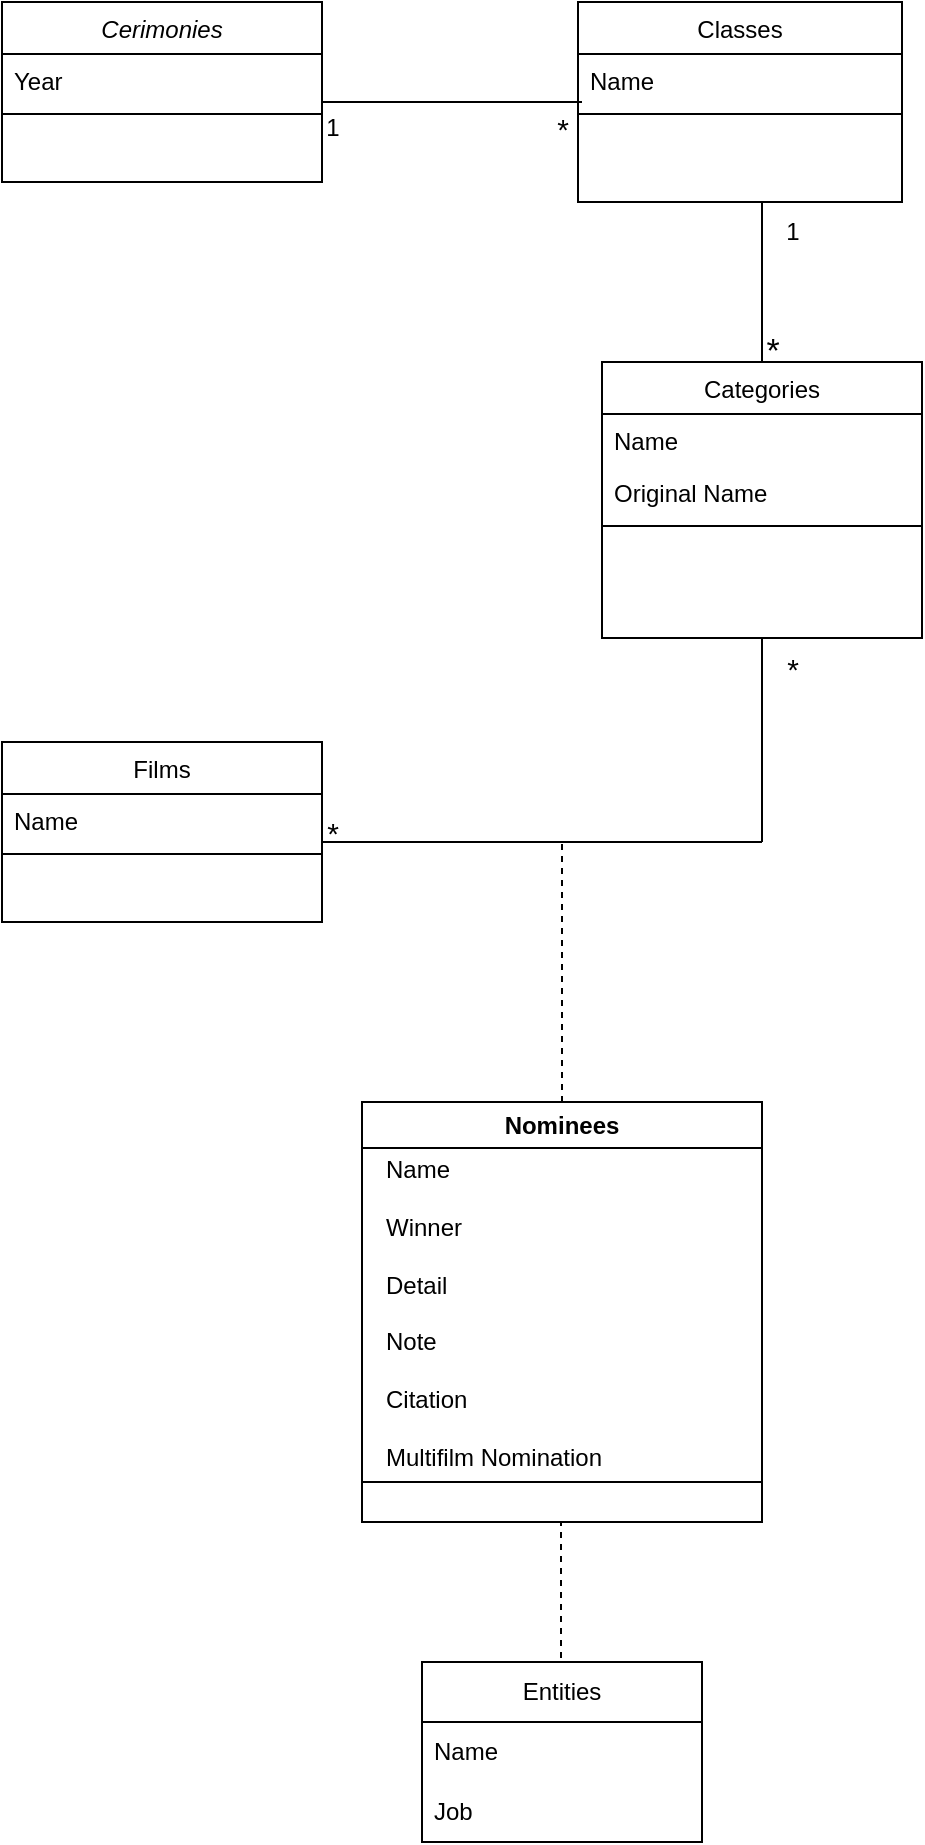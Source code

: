 <mxfile version="24.9.0">
  <diagram id="C5RBs43oDa-KdzZeNtuy" name="Page-1">
    <mxGraphModel dx="1167" dy="580" grid="1" gridSize="10" guides="1" tooltips="1" connect="1" arrows="1" fold="1" page="1" pageScale="1" pageWidth="827" pageHeight="1169" math="0" shadow="0">
      <root>
        <mxCell id="WIyWlLk6GJQsqaUBKTNV-0" />
        <mxCell id="WIyWlLk6GJQsqaUBKTNV-1" parent="WIyWlLk6GJQsqaUBKTNV-0" />
        <mxCell id="zkfFHV4jXpPFQw0GAbJ--0" value="Cerimonies" style="swimlane;fontStyle=2;align=center;verticalAlign=top;childLayout=stackLayout;horizontal=1;startSize=26;horizontalStack=0;resizeParent=1;resizeLast=0;collapsible=1;marginBottom=0;rounded=0;shadow=0;strokeWidth=1;" parent="WIyWlLk6GJQsqaUBKTNV-1" vertex="1">
          <mxGeometry x="220" y="120" width="160" height="90" as="geometry">
            <mxRectangle x="230" y="140" width="160" height="26" as="alternateBounds" />
          </mxGeometry>
        </mxCell>
        <mxCell id="zkfFHV4jXpPFQw0GAbJ--1" value="Year" style="text;align=left;verticalAlign=top;spacingLeft=4;spacingRight=4;overflow=hidden;rotatable=0;points=[[0,0.5],[1,0.5]];portConstraint=eastwest;" parent="zkfFHV4jXpPFQw0GAbJ--0" vertex="1">
          <mxGeometry y="26" width="160" height="26" as="geometry" />
        </mxCell>
        <mxCell id="zkfFHV4jXpPFQw0GAbJ--4" value="" style="line;html=1;strokeWidth=1;align=left;verticalAlign=middle;spacingTop=-1;spacingLeft=3;spacingRight=3;rotatable=0;labelPosition=right;points=[];portConstraint=eastwest;" parent="zkfFHV4jXpPFQw0GAbJ--0" vertex="1">
          <mxGeometry y="52" width="160" height="8" as="geometry" />
        </mxCell>
        <mxCell id="zkfFHV4jXpPFQw0GAbJ--6" value="Categories&#xa;" style="swimlane;fontStyle=0;align=center;verticalAlign=top;childLayout=stackLayout;horizontal=1;startSize=26;horizontalStack=0;resizeParent=1;resizeLast=0;collapsible=1;marginBottom=0;rounded=0;shadow=0;strokeWidth=1;" parent="WIyWlLk6GJQsqaUBKTNV-1" vertex="1">
          <mxGeometry x="520" y="300" width="160" height="138" as="geometry">
            <mxRectangle x="130" y="380" width="160" height="26" as="alternateBounds" />
          </mxGeometry>
        </mxCell>
        <mxCell id="zkfFHV4jXpPFQw0GAbJ--7" value="Name" style="text;align=left;verticalAlign=top;spacingLeft=4;spacingRight=4;overflow=hidden;rotatable=0;points=[[0,0.5],[1,0.5]];portConstraint=eastwest;" parent="zkfFHV4jXpPFQw0GAbJ--6" vertex="1">
          <mxGeometry y="26" width="160" height="26" as="geometry" />
        </mxCell>
        <mxCell id="zkfFHV4jXpPFQw0GAbJ--8" value="Original Name" style="text;align=left;verticalAlign=top;spacingLeft=4;spacingRight=4;overflow=hidden;rotatable=0;points=[[0,0.5],[1,0.5]];portConstraint=eastwest;rounded=0;shadow=0;html=0;" parent="zkfFHV4jXpPFQw0GAbJ--6" vertex="1">
          <mxGeometry y="52" width="160" height="26" as="geometry" />
        </mxCell>
        <mxCell id="zkfFHV4jXpPFQw0GAbJ--9" value="" style="line;html=1;strokeWidth=1;align=left;verticalAlign=middle;spacingTop=-1;spacingLeft=3;spacingRight=3;rotatable=0;labelPosition=right;points=[];portConstraint=eastwest;" parent="zkfFHV4jXpPFQw0GAbJ--6" vertex="1">
          <mxGeometry y="78" width="160" height="8" as="geometry" />
        </mxCell>
        <mxCell id="zkfFHV4jXpPFQw0GAbJ--17" value="Classes" style="swimlane;fontStyle=0;align=center;verticalAlign=top;childLayout=stackLayout;horizontal=1;startSize=26;horizontalStack=0;resizeParent=1;resizeLast=0;collapsible=1;marginBottom=0;rounded=0;shadow=0;strokeWidth=1;" parent="WIyWlLk6GJQsqaUBKTNV-1" vertex="1">
          <mxGeometry x="508" y="120" width="162" height="100" as="geometry">
            <mxRectangle x="550" y="140" width="160" height="26" as="alternateBounds" />
          </mxGeometry>
        </mxCell>
        <mxCell id="zkfFHV4jXpPFQw0GAbJ--18" value="Name" style="text;align=left;verticalAlign=top;spacingLeft=4;spacingRight=4;overflow=hidden;rotatable=0;points=[[0,0.5],[1,0.5]];portConstraint=eastwest;" parent="zkfFHV4jXpPFQw0GAbJ--17" vertex="1">
          <mxGeometry y="26" width="162" height="26" as="geometry" />
        </mxCell>
        <mxCell id="zkfFHV4jXpPFQw0GAbJ--23" value="" style="line;html=1;strokeWidth=1;align=left;verticalAlign=middle;spacingTop=-1;spacingLeft=3;spacingRight=3;rotatable=0;labelPosition=right;points=[];portConstraint=eastwest;" parent="zkfFHV4jXpPFQw0GAbJ--17" vertex="1">
          <mxGeometry y="52" width="162" height="8" as="geometry" />
        </mxCell>
        <mxCell id="atEm2yhUmCLWVAgToRVS-7" value="Films" style="swimlane;fontStyle=0;align=center;verticalAlign=top;childLayout=stackLayout;horizontal=1;startSize=26;horizontalStack=0;resizeParent=1;resizeLast=0;collapsible=1;marginBottom=0;rounded=0;shadow=0;strokeWidth=1;" vertex="1" parent="WIyWlLk6GJQsqaUBKTNV-1">
          <mxGeometry x="220" y="490" width="160" height="90" as="geometry">
            <mxRectangle x="130" y="380" width="160" height="26" as="alternateBounds" />
          </mxGeometry>
        </mxCell>
        <mxCell id="atEm2yhUmCLWVAgToRVS-8" value="Name" style="text;align=left;verticalAlign=top;spacingLeft=4;spacingRight=4;overflow=hidden;rotatable=0;points=[[0,0.5],[1,0.5]];portConstraint=eastwest;" vertex="1" parent="atEm2yhUmCLWVAgToRVS-7">
          <mxGeometry y="26" width="160" height="26" as="geometry" />
        </mxCell>
        <mxCell id="atEm2yhUmCLWVAgToRVS-10" value="" style="line;html=1;strokeWidth=1;align=left;verticalAlign=middle;spacingTop=-1;spacingLeft=3;spacingRight=3;rotatable=0;labelPosition=right;points=[];portConstraint=eastwest;" vertex="1" parent="atEm2yhUmCLWVAgToRVS-7">
          <mxGeometry y="52" width="160" height="8" as="geometry" />
        </mxCell>
        <mxCell id="atEm2yhUmCLWVAgToRVS-16" value="" style="endArrow=none;dashed=1;html=1;rounded=0;exitX=0.5;exitY=0;exitDx=0;exitDy=0;" edge="1" parent="WIyWlLk6GJQsqaUBKTNV-1">
          <mxGeometry width="50" height="50" relative="1" as="geometry">
            <mxPoint x="500" y="670" as="sourcePoint" />
            <mxPoint x="500" y="540" as="targetPoint" />
          </mxGeometry>
        </mxCell>
        <mxCell id="atEm2yhUmCLWVAgToRVS-18" value="Nominees" style="swimlane;whiteSpace=wrap;html=1;" vertex="1" parent="WIyWlLk6GJQsqaUBKTNV-1">
          <mxGeometry x="400" y="670" width="200" height="210" as="geometry" />
        </mxCell>
        <mxCell id="atEm2yhUmCLWVAgToRVS-19" value="&lt;div&gt;Name&lt;/div&gt;&lt;div&gt;&lt;br&gt;&lt;/div&gt;&lt;div&gt;Winner&lt;/div&gt;&lt;div&gt;&lt;br&gt;&lt;/div&gt;&lt;div&gt;Detail&lt;/div&gt;&lt;div&gt;&lt;br&gt;&lt;/div&gt;&lt;div&gt;Note&lt;/div&gt;&lt;div&gt;&lt;br&gt;&lt;/div&gt;&lt;div&gt;Citation&lt;/div&gt;&lt;div&gt;&lt;br&gt;&lt;/div&gt;&lt;div&gt;Multifilm Nomination&lt;/div&gt;&lt;div&gt;&lt;br&gt;&lt;/div&gt;" style="text;html=1;align=left;verticalAlign=top;resizable=0;points=[];autosize=1;strokeColor=none;fillColor=none;" vertex="1" parent="atEm2yhUmCLWVAgToRVS-18">
          <mxGeometry x="10" y="20" width="130" height="190" as="geometry" />
        </mxCell>
        <mxCell id="atEm2yhUmCLWVAgToRVS-21" value="" style="endArrow=none;html=1;rounded=0;" edge="1" parent="atEm2yhUmCLWVAgToRVS-18">
          <mxGeometry width="50" height="50" relative="1" as="geometry">
            <mxPoint y="190" as="sourcePoint" />
            <mxPoint x="200" y="190" as="targetPoint" />
          </mxGeometry>
        </mxCell>
        <mxCell id="atEm2yhUmCLWVAgToRVS-23" value="" style="endArrow=none;dashed=1;html=1;rounded=0;" edge="1" parent="WIyWlLk6GJQsqaUBKTNV-1">
          <mxGeometry width="50" height="50" relative="1" as="geometry">
            <mxPoint x="499.5" y="960" as="sourcePoint" />
            <mxPoint x="499.5" y="880" as="targetPoint" />
          </mxGeometry>
        </mxCell>
        <mxCell id="atEm2yhUmCLWVAgToRVS-25" value="Entities" style="swimlane;fontStyle=0;childLayout=stackLayout;horizontal=1;startSize=30;horizontalStack=0;resizeParent=1;resizeParentMax=0;resizeLast=0;collapsible=1;marginBottom=0;whiteSpace=wrap;html=1;" vertex="1" parent="WIyWlLk6GJQsqaUBKTNV-1">
          <mxGeometry x="430" y="950" width="140" height="90" as="geometry" />
        </mxCell>
        <mxCell id="atEm2yhUmCLWVAgToRVS-26" value="Name" style="text;strokeColor=none;fillColor=none;align=left;verticalAlign=middle;spacingLeft=4;spacingRight=4;overflow=hidden;points=[[0,0.5],[1,0.5]];portConstraint=eastwest;rotatable=0;whiteSpace=wrap;html=1;" vertex="1" parent="atEm2yhUmCLWVAgToRVS-25">
          <mxGeometry y="30" width="140" height="30" as="geometry" />
        </mxCell>
        <mxCell id="atEm2yhUmCLWVAgToRVS-27" value="Job" style="text;strokeColor=none;fillColor=none;align=left;verticalAlign=middle;spacingLeft=4;spacingRight=4;overflow=hidden;points=[[0,0.5],[1,0.5]];portConstraint=eastwest;rotatable=0;whiteSpace=wrap;html=1;" vertex="1" parent="atEm2yhUmCLWVAgToRVS-25">
          <mxGeometry y="60" width="140" height="30" as="geometry" />
        </mxCell>
        <mxCell id="atEm2yhUmCLWVAgToRVS-34" value="" style="endArrow=none;html=1;rounded=0;" edge="1" parent="WIyWlLk6GJQsqaUBKTNV-1">
          <mxGeometry width="50" height="50" relative="1" as="geometry">
            <mxPoint x="600" y="300" as="sourcePoint" />
            <mxPoint x="600" y="220" as="targetPoint" />
          </mxGeometry>
        </mxCell>
        <mxCell id="atEm2yhUmCLWVAgToRVS-35" value="" style="endArrow=none;html=1;rounded=0;" edge="1" parent="WIyWlLk6GJQsqaUBKTNV-1">
          <mxGeometry width="50" height="50" relative="1" as="geometry">
            <mxPoint x="380" y="540" as="sourcePoint" />
            <mxPoint x="600" y="540" as="targetPoint" />
          </mxGeometry>
        </mxCell>
        <mxCell id="atEm2yhUmCLWVAgToRVS-37" value="" style="endArrow=none;html=1;rounded=0;entryX=0.5;entryY=1;entryDx=0;entryDy=0;" edge="1" parent="WIyWlLk6GJQsqaUBKTNV-1" target="zkfFHV4jXpPFQw0GAbJ--6">
          <mxGeometry width="50" height="50" relative="1" as="geometry">
            <mxPoint x="600" y="540" as="sourcePoint" />
            <mxPoint x="599" y="460" as="targetPoint" />
          </mxGeometry>
        </mxCell>
        <mxCell id="atEm2yhUmCLWVAgToRVS-39" value="1" style="text;html=1;align=center;verticalAlign=middle;resizable=0;points=[];autosize=1;strokeColor=none;fillColor=none;" vertex="1" parent="WIyWlLk6GJQsqaUBKTNV-1">
          <mxGeometry x="370" y="168" width="30" height="30" as="geometry" />
        </mxCell>
        <mxCell id="atEm2yhUmCLWVAgToRVS-40" value="&lt;font style=&quot;font-size: 15px;&quot;&gt;*&lt;/font&gt;" style="text;html=1;align=center;verticalAlign=middle;resizable=0;points=[];autosize=1;strokeColor=none;fillColor=none;" vertex="1" parent="WIyWlLk6GJQsqaUBKTNV-1">
          <mxGeometry x="485" y="168" width="30" height="30" as="geometry" />
        </mxCell>
        <mxCell id="atEm2yhUmCLWVAgToRVS-41" value="1" style="text;html=1;align=center;verticalAlign=middle;resizable=0;points=[];autosize=1;strokeColor=none;fillColor=none;" vertex="1" parent="WIyWlLk6GJQsqaUBKTNV-1">
          <mxGeometry x="600" y="220" width="30" height="30" as="geometry" />
        </mxCell>
        <mxCell id="atEm2yhUmCLWVAgToRVS-42" value="&lt;font style=&quot;font-size: 17px;&quot;&gt;*&lt;/font&gt;" style="text;html=1;align=center;verticalAlign=middle;resizable=0;points=[];autosize=1;strokeColor=none;fillColor=none;" vertex="1" parent="WIyWlLk6GJQsqaUBKTNV-1">
          <mxGeometry x="590" y="280" width="30" height="30" as="geometry" />
        </mxCell>
        <mxCell id="atEm2yhUmCLWVAgToRVS-45" value="&lt;font style=&quot;font-size: 15px;&quot;&gt;*&lt;/font&gt;" style="text;html=1;align=center;verticalAlign=middle;resizable=0;points=[];autosize=1;strokeColor=none;fillColor=none;" vertex="1" parent="WIyWlLk6GJQsqaUBKTNV-1">
          <mxGeometry x="370" y="520" width="30" height="30" as="geometry" />
        </mxCell>
        <mxCell id="atEm2yhUmCLWVAgToRVS-46" value="&lt;font style=&quot;font-size: 15px;&quot;&gt;*&lt;/font&gt;" style="text;html=1;align=center;verticalAlign=middle;resizable=0;points=[];autosize=1;strokeColor=none;fillColor=none;" vertex="1" parent="WIyWlLk6GJQsqaUBKTNV-1">
          <mxGeometry x="600" y="438" width="30" height="30" as="geometry" />
        </mxCell>
        <mxCell id="atEm2yhUmCLWVAgToRVS-49" value="" style="line;strokeWidth=1;fillColor=none;align=left;verticalAlign=middle;spacingTop=-1;spacingLeft=3;spacingRight=3;rotatable=0;labelPosition=right;points=[];portConstraint=eastwest;strokeColor=inherit;" vertex="1" parent="WIyWlLk6GJQsqaUBKTNV-1">
          <mxGeometry x="380" y="166" width="130" height="8" as="geometry" />
        </mxCell>
      </root>
    </mxGraphModel>
  </diagram>
</mxfile>
